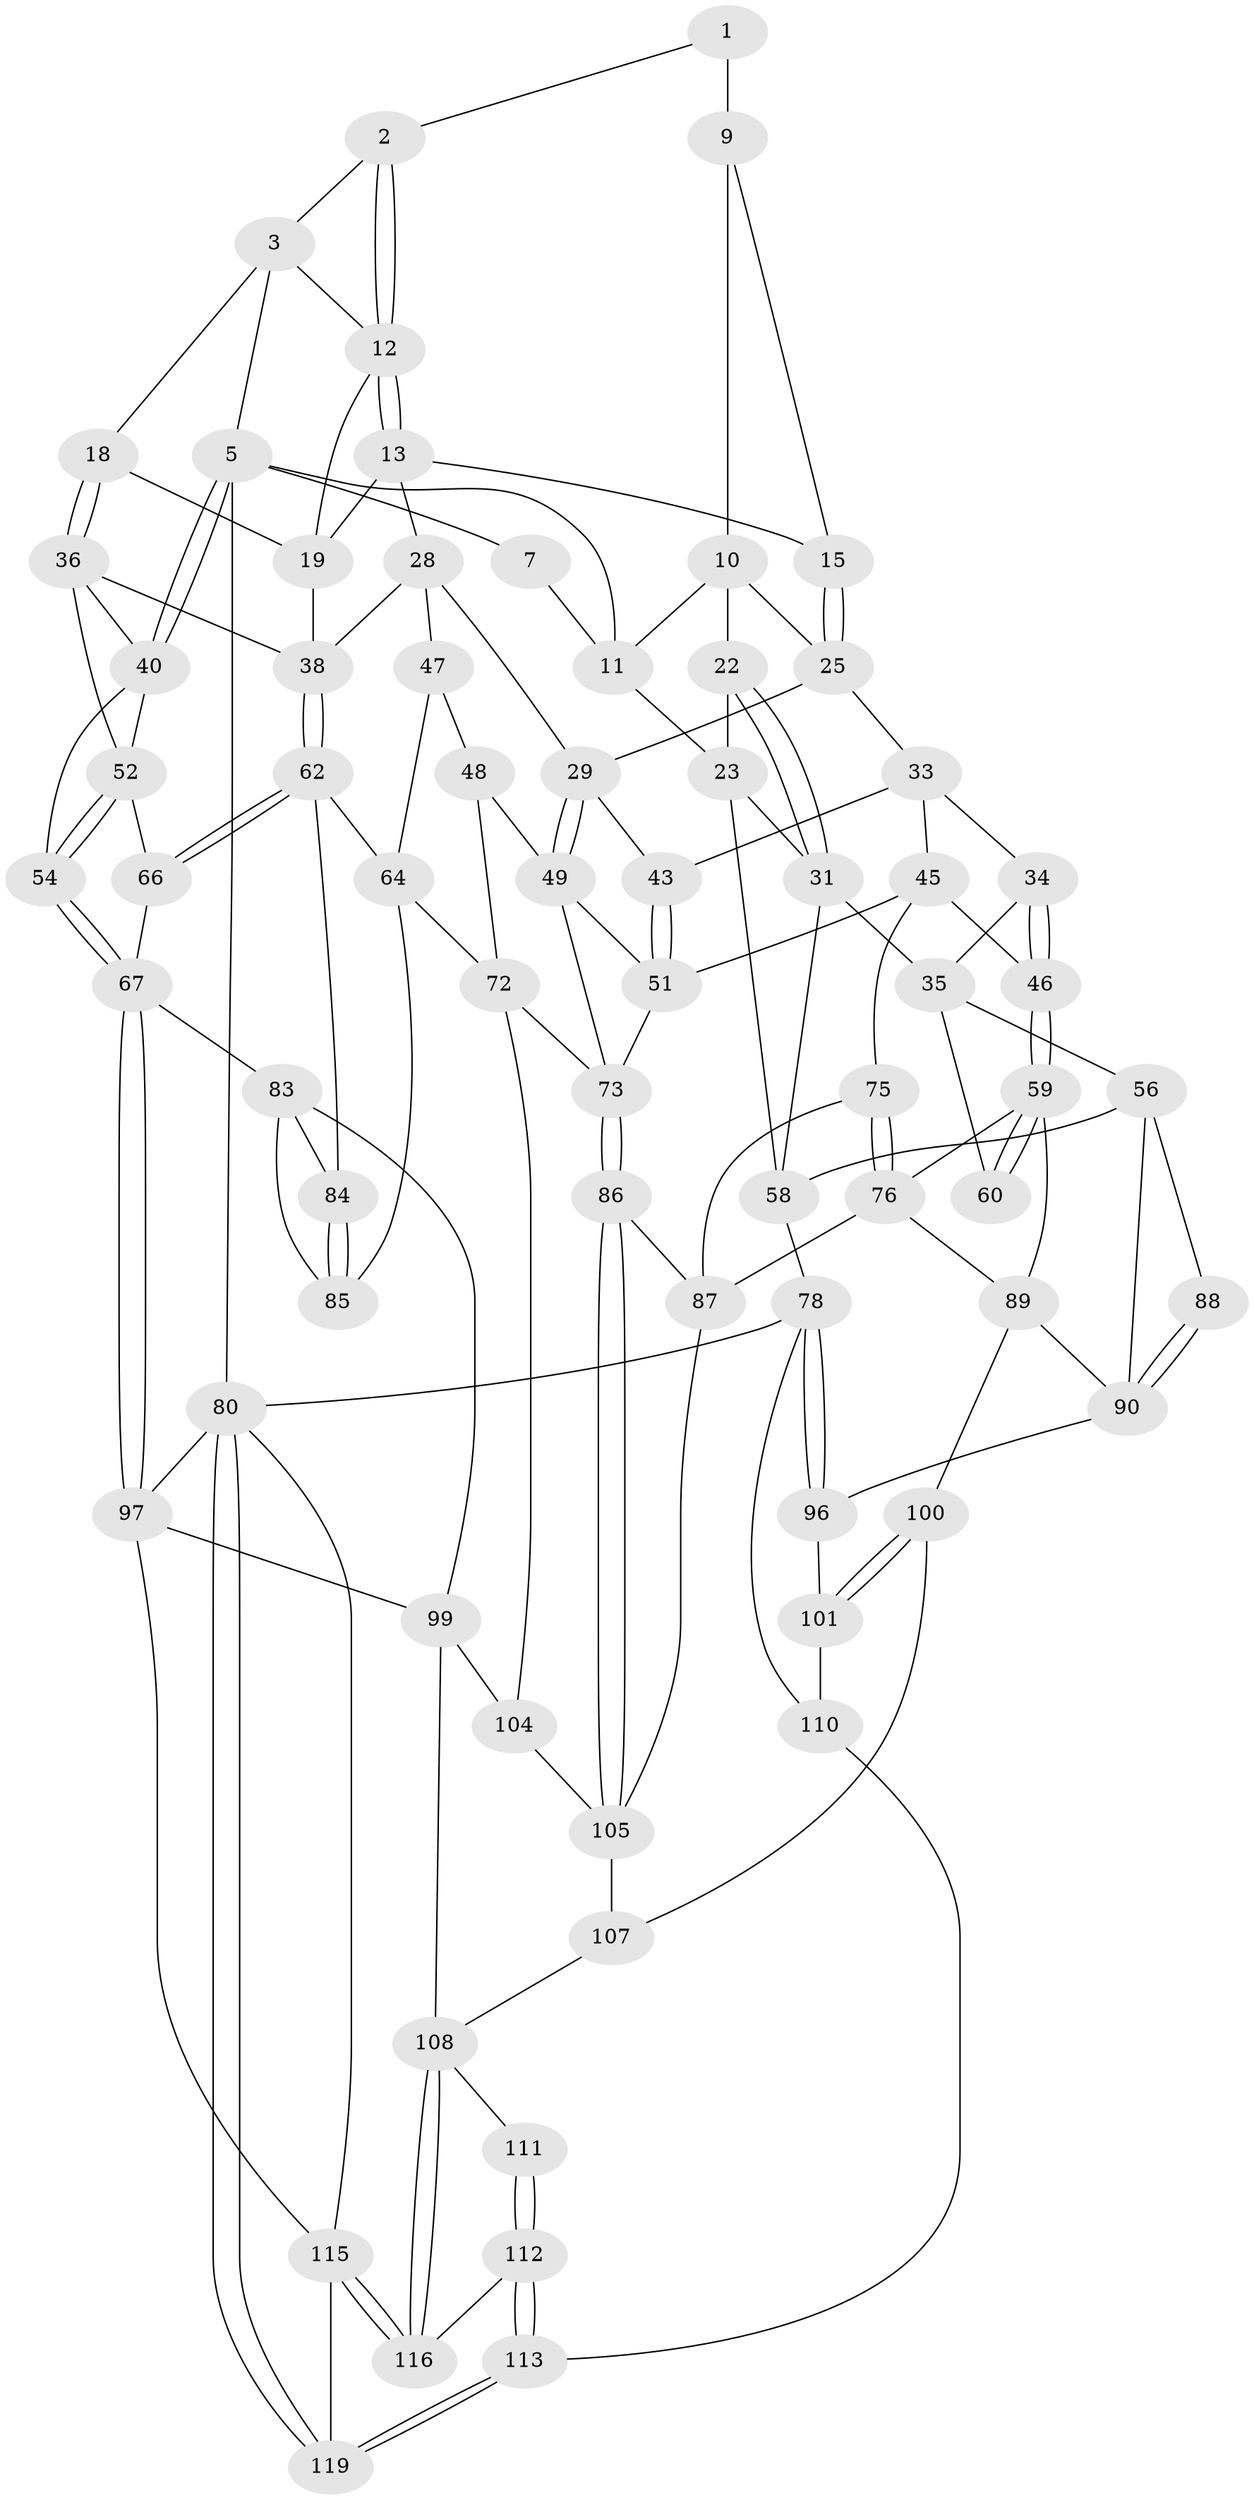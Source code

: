 // original degree distribution, {3: 0.025, 4: 0.19166666666666668, 6: 0.19166666666666668, 5: 0.5916666666666667}
// Generated by graph-tools (version 1.1) at 2025/11/02/27/25 16:11:54]
// undirected, 72 vertices, 156 edges
graph export_dot {
graph [start="1"]
  node [color=gray90,style=filled];
  1 [pos="+0.43086407246246805+0",super="+8"];
  2 [pos="+0.8852334188840366+0"];
  3 [pos="+0.8951593836609263+0",super="+4"];
  5 [pos="+1+0",super="+6"];
  7 [pos="+0.1334875700569413+0"];
  9 [pos="+0.18407984023548418+0.06060204934236948",super="+16"];
  10 [pos="+0.14126596779116862+0.06464002991428494",super="+21"];
  11 [pos="+0.13505048606861367+0.057233795403281384",super="+20"];
  12 [pos="+0.6728563829042339+0.11501148930690024",super="+17"];
  13 [pos="+0.6317010610621071+0.18686159100036048",super="+14"];
  15 [pos="+0.44791606527545896+0.10881013510635627"];
  18 [pos="+0.9429830452422878+0.227007546983679"];
  19 [pos="+0.8733042320186049+0.18446623947682572",super="+27"];
  22 [pos="+0.15685535355359198+0.23173847872712067"];
  23 [pos="+0.046195569697631285+0.23655150764697938",super="+24"];
  25 [pos="+0.3192086174386893+0.22114268255387404",super="+26"];
  28 [pos="+0.46573209226905093+0.3385143847704902",super="+42"];
  29 [pos="+0.41584183517008705+0.37923360152649294",super="+30"];
  31 [pos="+0.10368044769939529+0.3941815395674397",super="+32"];
  33 [pos="+0.2477503277162127+0.30650222774451363",super="+44"];
  34 [pos="+0.19315290963954587+0.39863027070019447"];
  35 [pos="+0.13035685568767003+0.40587209446332556",super="+55"];
  36 [pos="+0.9487946603069137+0.2312238809085626",super="+37"];
  38 [pos="+0.7201062125117569+0.35786127867373824",super="+39"];
  40 [pos="+1+0.24850707793336158",super="+41"];
  43 [pos="+0.3392749167494806+0.4315287023293689"];
  45 [pos="+0.27647847226596506+0.4770093042396312",super="+70"];
  46 [pos="+0.27194775811000726+0.4789166439627179"];
  47 [pos="+0.609468062686241+0.38334773814924866",super="+65"];
  48 [pos="+0.5426804188627838+0.4479970120771278",super="+71"];
  49 [pos="+0.4774955439188365+0.4449540191037016",super="+50"];
  51 [pos="+0.40956084932091136+0.5031221238630875",super="+69"];
  52 [pos="+0.9384259601059647+0.4158434018930971",super="+53"];
  54 [pos="+1+0.8083639649559939"];
  56 [pos="+0.09148451722504672+0.5550215262827762",super="+57"];
  58 [pos="+0+0.4637444703182821",super="+61"];
  59 [pos="+0.23049452799304676+0.5335212340242929",super="+77"];
  60 [pos="+0.2227396548431429+0.5334353237802428"];
  62 [pos="+0.7249429814762928+0.4317621286854408",super="+63"];
  64 [pos="+0.6668229114738525+0.5363383765843024",super="+81"];
  66 [pos="+0.8547479082673729+0.5471801340158345"];
  67 [pos="+1+0.810698831668754",super="+68"];
  72 [pos="+0.5450896013759872+0.6053775164015723",super="+82"];
  73 [pos="+0.5241639462494717+0.6099514401747161",super="+74"];
  75 [pos="+0.3675398326373208+0.5810834825399204"];
  76 [pos="+0.30102787909099027+0.6057266309995927",super="+93"];
  78 [pos="+0+0.7350481070635491",super="+79"];
  80 [pos="+0+1",super="+120"];
  83 [pos="+0.7915359763140735+0.5638519564123678",super="+94"];
  84 [pos="+0.7272193433859102+0.5290019367378586"];
  85 [pos="+0.6805105168141744+0.6485750781065259"];
  86 [pos="+0.46923050427681257+0.6552666089991145"];
  87 [pos="+0.3700442040359373+0.5850090186050622",super="+92"];
  88 [pos="+0.15820615925758083+0.5545845984606298"];
  89 [pos="+0.21737774264885878+0.6447697991484698",super="+95"];
  90 [pos="+0.16761505864792042+0.6436852359059444",super="+91"];
  96 [pos="+0.0936395235137707+0.6920800561489744"];
  97 [pos="+1+0.8718432127131972",super="+98"];
  99 [pos="+0.7273028959006004+0.7521599344639571",super="+103"];
  100 [pos="+0.21770388484105208+0.7651061884656576"];
  101 [pos="+0.2005793376250956+0.7868784126214721",super="+102"];
  104 [pos="+0.5986962998413695+0.759607472011034"];
  105 [pos="+0.43496893626640515+0.7171288921480984",super="+106"];
  107 [pos="+0.4144911466028126+0.7672152098460635"];
  108 [pos="+0.5954043776371855+0.8519923995601545",super="+109"];
  110 [pos="+0+0.9805598288152978",super="+114"];
  111 [pos="+0.3970828154611657+0.821644654270392"];
  112 [pos="+0.30003213536678225+0.9451320823740506",super="+117"];
  113 [pos="+0.2964745297739608+0.9479526903738048"];
  115 [pos="+0.6045064094935311+0.9657950253923979",super="+118"];
  116 [pos="+0.59337798047111+0.9379601307805113"];
  119 [pos="+0.24980555379569433+1"];
  1 -- 2;
  1 -- 9 [weight=2];
  2 -- 3;
  2 -- 12;
  2 -- 12;
  3 -- 18;
  3 -- 5;
  3 -- 12;
  5 -- 40;
  5 -- 40;
  5 -- 80 [weight=2];
  5 -- 7;
  5 -- 11;
  7 -- 11;
  9 -- 10;
  9 -- 15;
  10 -- 11;
  10 -- 22;
  10 -- 25;
  11 -- 23;
  12 -- 13;
  12 -- 13;
  12 -- 19;
  13 -- 28;
  13 -- 15;
  13 -- 19;
  15 -- 25;
  15 -- 25;
  18 -- 19;
  18 -- 36;
  18 -- 36;
  19 -- 38;
  22 -- 23;
  22 -- 31;
  22 -- 31;
  23 -- 31;
  23 -- 58;
  25 -- 29;
  25 -- 33;
  28 -- 29;
  28 -- 47;
  28 -- 38;
  29 -- 49;
  29 -- 49;
  29 -- 43;
  31 -- 35;
  31 -- 58;
  33 -- 34;
  33 -- 43;
  33 -- 45;
  34 -- 35;
  34 -- 46;
  34 -- 46;
  35 -- 56;
  35 -- 60;
  36 -- 40;
  36 -- 38;
  36 -- 52;
  38 -- 62;
  38 -- 62;
  40 -- 54;
  40 -- 52;
  43 -- 51;
  43 -- 51;
  45 -- 46;
  45 -- 75;
  45 -- 51;
  46 -- 59;
  46 -- 59;
  47 -- 48 [weight=2];
  47 -- 64;
  48 -- 49;
  48 -- 72;
  49 -- 73;
  49 -- 51;
  51 -- 73;
  52 -- 54;
  52 -- 54;
  52 -- 66;
  54 -- 67;
  54 -- 67;
  56 -- 88;
  56 -- 58;
  56 -- 90;
  58 -- 78;
  59 -- 60;
  59 -- 60;
  59 -- 89;
  59 -- 76;
  62 -- 66;
  62 -- 66;
  62 -- 64;
  62 -- 84;
  64 -- 72;
  64 -- 85;
  66 -- 67;
  67 -- 97;
  67 -- 97;
  67 -- 83;
  72 -- 73;
  72 -- 104;
  73 -- 86;
  73 -- 86;
  75 -- 76;
  75 -- 76;
  75 -- 87;
  76 -- 87;
  76 -- 89;
  78 -- 96;
  78 -- 96;
  78 -- 80;
  78 -- 110;
  80 -- 119;
  80 -- 119;
  80 -- 97;
  80 -- 115;
  83 -- 84;
  83 -- 99;
  83 -- 85;
  84 -- 85;
  84 -- 85;
  86 -- 87;
  86 -- 105;
  86 -- 105;
  87 -- 105;
  88 -- 90;
  88 -- 90;
  89 -- 90;
  89 -- 100;
  90 -- 96;
  96 -- 101;
  97 -- 99;
  97 -- 115;
  99 -- 104;
  99 -- 108;
  100 -- 101;
  100 -- 101;
  100 -- 107;
  101 -- 110 [weight=2];
  104 -- 105;
  105 -- 107;
  107 -- 108;
  108 -- 116;
  108 -- 116;
  108 -- 111;
  110 -- 113;
  111 -- 112 [weight=2];
  111 -- 112;
  112 -- 113;
  112 -- 113;
  112 -- 116;
  113 -- 119;
  113 -- 119;
  115 -- 116;
  115 -- 116;
  115 -- 119;
}
